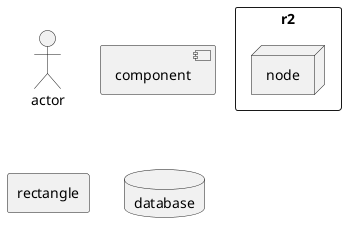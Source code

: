 {
  "sha1": "otrds1tr9k4dohhxfeplckhpurln5aa",
  "insertion": {
    "when": "2024-06-04T17:28:40.295Z",
    "url": "http://forum.plantuml.net/5366/please-provide-skinparam-shadowing-elements-individually?show=7787",
    "user": "plantuml@gmail.com"
  }
}
@startuml
skinparam componentShadowing false
skinparam rectangleShadowing false
skinparam actorShadowing false
skinparam databaseShadowing false
actor actor
component component
rectangle rectangle
database database

rectangle r2 {
  node node
}
@enduml
